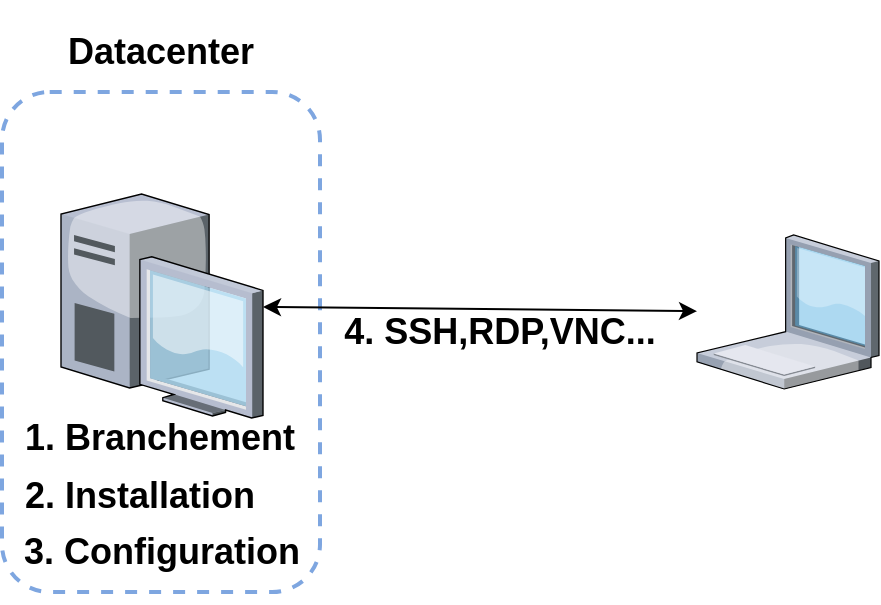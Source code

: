 <mxfile version="10.6.9" type="device"><diagram id="fpupC957YEJPzOBp-fGj" name="BMC-1"><mxGraphModel dx="961" dy="521" grid="1" gridSize="10" guides="1" tooltips="1" connect="1" arrows="1" fold="1" page="1" pageScale="1" pageWidth="827" pageHeight="1169" math="0" shadow="0"><root><mxCell id="KyzlCvGOVgNKOwhCzneq-0"/><mxCell id="KyzlCvGOVgNKOwhCzneq-1" parent="KyzlCvGOVgNKOwhCzneq-0"/><mxCell id="-qX4inWhVh4nZqnKiT97-7" value="" style="rounded=1;whiteSpace=wrap;html=1;strokeColor=#7EA6E0;strokeWidth=2;dashed=1;fillColor=none;" parent="KyzlCvGOVgNKOwhCzneq-1" vertex="1"><mxGeometry x="321" y="260" width="159" height="250" as="geometry"/></mxCell><mxCell id="-qX4inWhVh4nZqnKiT97-2" value="" style="verticalLabelPosition=bottom;aspect=fixed;html=1;verticalAlign=top;strokeColor=none;align=center;outlineConnect=0;shape=mxgraph.citrix.desktop;" parent="KyzlCvGOVgNKOwhCzneq-1" vertex="1"><mxGeometry x="350.5" y="311" width="101" height="112" as="geometry"/></mxCell><mxCell id="-qX4inWhVh4nZqnKiT97-6" value="" style="verticalLabelPosition=bottom;aspect=fixed;html=1;verticalAlign=top;strokeColor=none;align=center;outlineConnect=0;shape=mxgraph.citrix.laptop_1;" parent="KyzlCvGOVgNKOwhCzneq-1" vertex="1"><mxGeometry x="668.5" y="331.5" width="91" height="77" as="geometry"/></mxCell><mxCell id="-qX4inWhVh4nZqnKiT97-8" value="&lt;h2&gt;Datacenter&lt;/h2&gt;" style="text;html=1;strokeColor=none;fillColor=none;align=center;verticalAlign=middle;whiteSpace=wrap;rounded=0;dashed=1;" parent="KyzlCvGOVgNKOwhCzneq-1" vertex="1"><mxGeometry x="341" y="230" width="119" height="20" as="geometry"/></mxCell><mxCell id="-qX4inWhVh4nZqnKiT97-9" value="" style="endArrow=classic;startArrow=classic;html=1;" parent="KyzlCvGOVgNKOwhCzneq-1" source="-qX4inWhVh4nZqnKiT97-6" target="-qX4inWhVh4nZqnKiT97-2" edge="1"><mxGeometry width="50" height="50" relative="1" as="geometry"><mxPoint x="120" y="640" as="sourcePoint"/><mxPoint x="170" y="590" as="targetPoint"/></mxGeometry></mxCell><mxCell id="-qX4inWhVh4nZqnKiT97-12" value="&lt;h2&gt;4. SSH,RDP,VNC...&lt;/h2&gt;" style="text;html=1;strokeColor=none;fillColor=none;align=center;verticalAlign=middle;whiteSpace=wrap;rounded=0;dashed=1;" parent="KyzlCvGOVgNKOwhCzneq-1" vertex="1"><mxGeometry x="490" y="370" width="160" height="20" as="geometry"/></mxCell><mxCell id="-qX4inWhVh4nZqnKiT97-13" value="&lt;h2&gt;1. Branchement&lt;/h2&gt;" style="text;html=1;strokeColor=none;fillColor=none;align=center;verticalAlign=middle;whiteSpace=wrap;rounded=0;dashed=1;" parent="KyzlCvGOVgNKOwhCzneq-1" vertex="1"><mxGeometry x="320" y="423" width="160" height="20" as="geometry"/></mxCell><mxCell id="yNB6zMe8i8R-cepwYMT5-0" value="&lt;h2&gt;2. Installation&lt;/h2&gt;" style="text;html=1;strokeColor=none;fillColor=none;align=center;verticalAlign=middle;whiteSpace=wrap;rounded=0;dashed=1;" vertex="1" parent="KyzlCvGOVgNKOwhCzneq-1"><mxGeometry x="320" y="452" width="140" height="20" as="geometry"/></mxCell><mxCell id="hKKEqJjmpJPnEblw6FNN-1" value="&lt;h2&gt;3. Configuration&lt;/h2&gt;" style="text;html=1;strokeColor=none;fillColor=none;align=center;verticalAlign=middle;whiteSpace=wrap;rounded=0;dashed=1;" vertex="1" parent="KyzlCvGOVgNKOwhCzneq-1"><mxGeometry x="321" y="480" width="160" height="20" as="geometry"/></mxCell></root></mxGraphModel></diagram><diagram name="BMC-2" id="8Zr0dVx3yyaPGxiFxicr"><mxGraphModel dx="664" dy="360" grid="1" gridSize="10" guides="1" tooltips="1" connect="1" arrows="1" fold="1" page="1" pageScale="1" pageWidth="827" pageHeight="1169" math="0" shadow="0"><root><mxCell id="Xghp7vEjkr9Los4IvESy-0"/><mxCell id="Xghp7vEjkr9Los4IvESy-1" parent="Xghp7vEjkr9Los4IvESy-0"/><mxCell id="Xghp7vEjkr9Los4IvESy-2" value="" style="rounded=1;whiteSpace=wrap;html=1;strokeColor=#7EA6E0;strokeWidth=2;dashed=1;fillColor=none;" vertex="1" parent="Xghp7vEjkr9Los4IvESy-1"><mxGeometry x="321" y="260" width="159" height="250" as="geometry"/></mxCell><mxCell id="Xghp7vEjkr9Los4IvESy-3" value="" style="verticalLabelPosition=bottom;aspect=fixed;html=1;verticalAlign=top;strokeColor=none;align=center;outlineConnect=0;shape=mxgraph.citrix.desktop;" vertex="1" parent="Xghp7vEjkr9Los4IvESy-1"><mxGeometry x="350.5" y="311" width="101" height="112" as="geometry"/></mxCell><mxCell id="Xghp7vEjkr9Los4IvESy-4" value="" style="verticalLabelPosition=bottom;aspect=fixed;html=1;verticalAlign=top;strokeColor=none;align=center;outlineConnect=0;shape=mxgraph.citrix.laptop_1;" vertex="1" parent="Xghp7vEjkr9Los4IvESy-1"><mxGeometry x="668.5" y="331.5" width="91" height="77" as="geometry"/></mxCell><mxCell id="Xghp7vEjkr9Los4IvESy-5" value="&lt;h2&gt;Datacenter&lt;/h2&gt;" style="text;html=1;strokeColor=none;fillColor=none;align=center;verticalAlign=middle;whiteSpace=wrap;rounded=0;dashed=1;" vertex="1" parent="Xghp7vEjkr9Los4IvESy-1"><mxGeometry x="341" y="230" width="119" height="20" as="geometry"/></mxCell><mxCell id="Xghp7vEjkr9Los4IvESy-6" value="" style="endArrow=classic;startArrow=classic;html=1;" edge="1" parent="Xghp7vEjkr9Los4IvESy-1" source="Xghp7vEjkr9Los4IvESy-4" target="Xghp7vEjkr9Los4IvESy-3"><mxGeometry width="50" height="50" relative="1" as="geometry"><mxPoint x="120" y="640" as="sourcePoint"/><mxPoint x="170" y="590" as="targetPoint"/></mxGeometry></mxCell><mxCell id="Xghp7vEjkr9Los4IvESy-7" value="&lt;h2&gt;3. Installation&lt;/h2&gt;" style="text;html=1;strokeColor=none;fillColor=none;align=center;verticalAlign=middle;whiteSpace=wrap;rounded=0;dashed=1;" vertex="1" parent="Xghp7vEjkr9Los4IvESy-1"><mxGeometry x="490" y="370" width="160" height="20" as="geometry"/></mxCell><mxCell id="Xghp7vEjkr9Los4IvESy-8" value="&lt;h2&gt;1. Branchement&lt;/h2&gt;" style="text;html=1;strokeColor=none;fillColor=none;align=center;verticalAlign=middle;whiteSpace=wrap;rounded=0;dashed=1;" vertex="1" parent="Xghp7vEjkr9Los4IvESy-1"><mxGeometry x="320" y="430" width="160" height="20" as="geometry"/></mxCell><mxCell id="Xghp7vEjkr9Los4IvESy-9" value="&lt;h2&gt;2. Configuration minimale&lt;/h2&gt;" style="text;html=1;strokeColor=none;fillColor=none;align=center;verticalAlign=middle;whiteSpace=wrap;rounded=0;dashed=1;" vertex="1" parent="Xghp7vEjkr9Los4IvESy-1"><mxGeometry x="322" y="460" width="160" height="30" as="geometry"/></mxCell><mxCell id="XyEg3DNJ1vRoujIJr_BY-0" value="&lt;h2&gt;4. SSH,RDP,VNC...&lt;/h2&gt;" style="text;html=1;strokeColor=none;fillColor=none;align=center;verticalAlign=middle;whiteSpace=wrap;rounded=0;dashed=1;" vertex="1" parent="Xghp7vEjkr9Los4IvESy-1"><mxGeometry x="491" y="393" width="160" height="20" as="geometry"/></mxCell></root></mxGraphModel></diagram><diagram name="BMC-3" id="8XN3RHsTmsMrvG_04-Zv"><mxGraphModel dx="1394" dy="755" grid="1" gridSize="10" guides="1" tooltips="1" connect="1" arrows="1" fold="1" page="1" pageScale="1" pageWidth="827" pageHeight="1169" math="0" shadow="0"><root><mxCell id="Q62EX9Hj5tdM1ynveG0f-0"/><mxCell id="Q62EX9Hj5tdM1ynveG0f-1" parent="Q62EX9Hj5tdM1ynveG0f-0"/><mxCell id="Q62EX9Hj5tdM1ynveG0f-2" value="" style="rounded=1;whiteSpace=wrap;html=1;strokeColor=#7EA6E0;strokeWidth=2;dashed=1;fillColor=none;" parent="Q62EX9Hj5tdM1ynveG0f-1" vertex="1"><mxGeometry x="321" y="260" width="159" height="220" as="geometry"/></mxCell><mxCell id="Q62EX9Hj5tdM1ynveG0f-3" value="" style="verticalLabelPosition=bottom;aspect=fixed;html=1;verticalAlign=top;strokeColor=none;align=center;outlineConnect=0;shape=mxgraph.citrix.desktop;" parent="Q62EX9Hj5tdM1ynveG0f-1" vertex="1"><mxGeometry x="350.5" y="311" width="101" height="112" as="geometry"/></mxCell><mxCell id="Q62EX9Hj5tdM1ynveG0f-5" value="&lt;h2&gt;Datacenter&lt;/h2&gt;" style="text;html=1;strokeColor=none;fillColor=none;align=center;verticalAlign=middle;whiteSpace=wrap;rounded=0;dashed=1;" parent="Q62EX9Hj5tdM1ynveG0f-1" vertex="1"><mxGeometry x="341" y="230" width="119" height="20" as="geometry"/></mxCell><mxCell id="Q62EX9Hj5tdM1ynveG0f-6" value="" style="endArrow=classic;startArrow=classic;html=1;" parent="Q62EX9Hj5tdM1ynveG0f-1" source="Q62EX9Hj5tdM1ynveG0f-12" target="Q62EX9Hj5tdM1ynveG0f-3" edge="1"><mxGeometry width="50" height="50" relative="1" as="geometry"><mxPoint x="131" y="369.567" as="sourcePoint"/><mxPoint x="170" y="590" as="targetPoint"/></mxGeometry></mxCell><mxCell id="Q62EX9Hj5tdM1ynveG0f-8" value="&lt;h2&gt;HTTPS,SSH,&lt;/h2&gt;" style="text;html=1;strokeColor=none;fillColor=none;align=center;verticalAlign=middle;whiteSpace=wrap;rounded=0;dashed=1;" parent="Q62EX9Hj5tdM1ynveG0f-1" vertex="1"><mxGeometry x="493" y="370" width="120" height="20" as="geometry"/></mxCell><mxCell id="Q62EX9Hj5tdM1ynveG0f-9" value="" style="verticalLabelPosition=bottom;aspect=fixed;html=1;verticalAlign=top;strokeColor=none;align=center;outlineConnect=0;shape=mxgraph.citrix.laptop_1;" parent="Q62EX9Hj5tdM1ynveG0f-1" vertex="1"><mxGeometry x="630" y="328.5" width="91" height="77" as="geometry"/></mxCell><mxCell id="Q62EX9Hj5tdM1ynveG0f-10" value="" style="endArrow=classic;startArrow=classic;html=1;" parent="Q62EX9Hj5tdM1ynveG0f-1" source="Q62EX9Hj5tdM1ynveG0f-3" target="Q62EX9Hj5tdM1ynveG0f-9" edge="1"><mxGeometry width="50" height="50" relative="1" as="geometry"><mxPoint x="451.5" y="370.067" as="sourcePoint"/><mxPoint x="671" y="367.98" as="targetPoint"/></mxGeometry></mxCell><mxCell id="Q62EX9Hj5tdM1ynveG0f-11" value="&lt;h2&gt;BMC&lt;/h2&gt;" style="text;html=1;strokeColor=none;fillColor=none;align=center;verticalAlign=middle;whiteSpace=wrap;rounded=0;dashed=1;direction=west;rotation=-90;" parent="Q62EX9Hj5tdM1ynveG0f-1" vertex="1"><mxGeometry x="435" y="385.5" width="50" height="20" as="geometry"/></mxCell><mxCell id="Q62EX9Hj5tdM1ynveG0f-12" value="" style="ellipse;shape=cloud;whiteSpace=wrap;html=1;strokeColor=#7EA6E0;strokeWidth=2;fillColor=none;" parent="Q62EX9Hj5tdM1ynveG0f-1" vertex="1"><mxGeometry x="110" y="323.5" width="130" height="87" as="geometry"/></mxCell><mxCell id="Q62EX9Hj5tdM1ynveG0f-13" value="&lt;h2 style=&quot;text-align: center&quot;&gt;IPMI,SNMP...&lt;/h2&gt;" style="text;html=1;" parent="Q62EX9Hj5tdM1ynveG0f-1" vertex="1"><mxGeometry x="503" y="380" width="110" height="50" as="geometry"/></mxCell></root></mxGraphModel></diagram></mxfile>